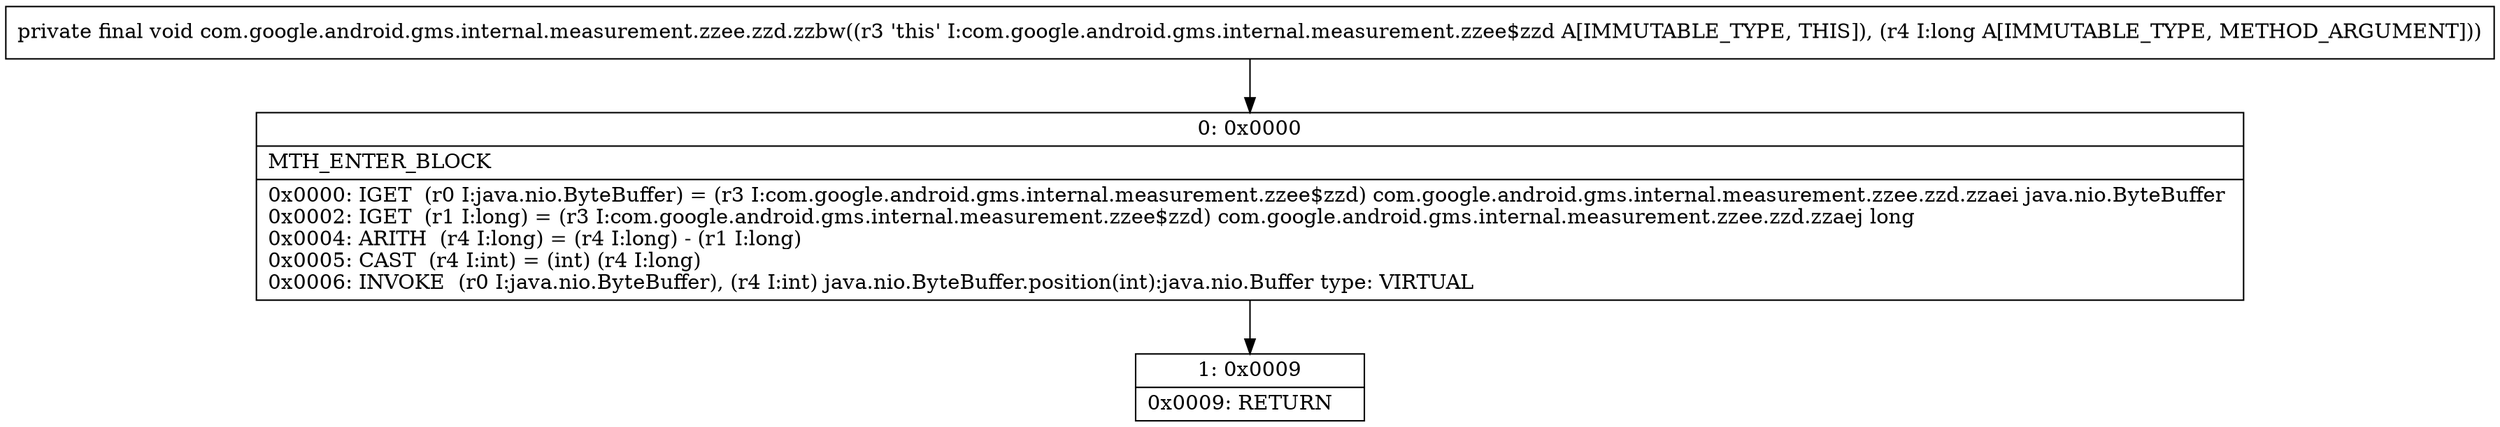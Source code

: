 digraph "CFG forcom.google.android.gms.internal.measurement.zzee.zzd.zzbw(J)V" {
Node_0 [shape=record,label="{0\:\ 0x0000|MTH_ENTER_BLOCK\l|0x0000: IGET  (r0 I:java.nio.ByteBuffer) = (r3 I:com.google.android.gms.internal.measurement.zzee$zzd) com.google.android.gms.internal.measurement.zzee.zzd.zzaei java.nio.ByteBuffer \l0x0002: IGET  (r1 I:long) = (r3 I:com.google.android.gms.internal.measurement.zzee$zzd) com.google.android.gms.internal.measurement.zzee.zzd.zzaej long \l0x0004: ARITH  (r4 I:long) = (r4 I:long) \- (r1 I:long) \l0x0005: CAST  (r4 I:int) = (int) (r4 I:long) \l0x0006: INVOKE  (r0 I:java.nio.ByteBuffer), (r4 I:int) java.nio.ByteBuffer.position(int):java.nio.Buffer type: VIRTUAL \l}"];
Node_1 [shape=record,label="{1\:\ 0x0009|0x0009: RETURN   \l}"];
MethodNode[shape=record,label="{private final void com.google.android.gms.internal.measurement.zzee.zzd.zzbw((r3 'this' I:com.google.android.gms.internal.measurement.zzee$zzd A[IMMUTABLE_TYPE, THIS]), (r4 I:long A[IMMUTABLE_TYPE, METHOD_ARGUMENT])) }"];
MethodNode -> Node_0;
Node_0 -> Node_1;
}

